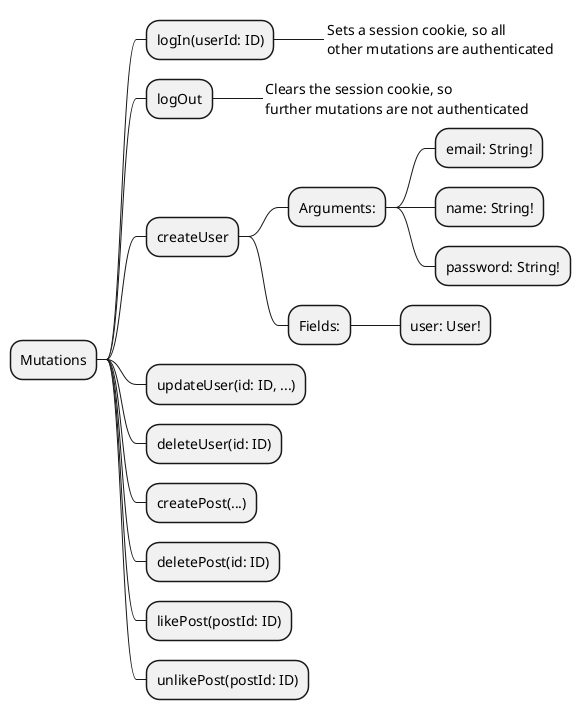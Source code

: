 @startuml SchemaMutations

@startmindmap

* Mutations
** logIn(userId: ID)
***_:Sets a session cookie, so all
other mutations are authenticated;
** logOut
***_:Clears the session cookie, so
further mutations are not authenticated;
** createUser
*** Arguments:
**** email: String!
**** name: String!
**** password: String!
*** Fields:
**** user: User!
** updateUser(id: ID, ...)
** deleteUser(id: ID)
** createPost(...)
** deletePost(id: ID)
** likePost(postId: ID)
** unlikePost(postId: ID)

@endmindmap

@enduml
